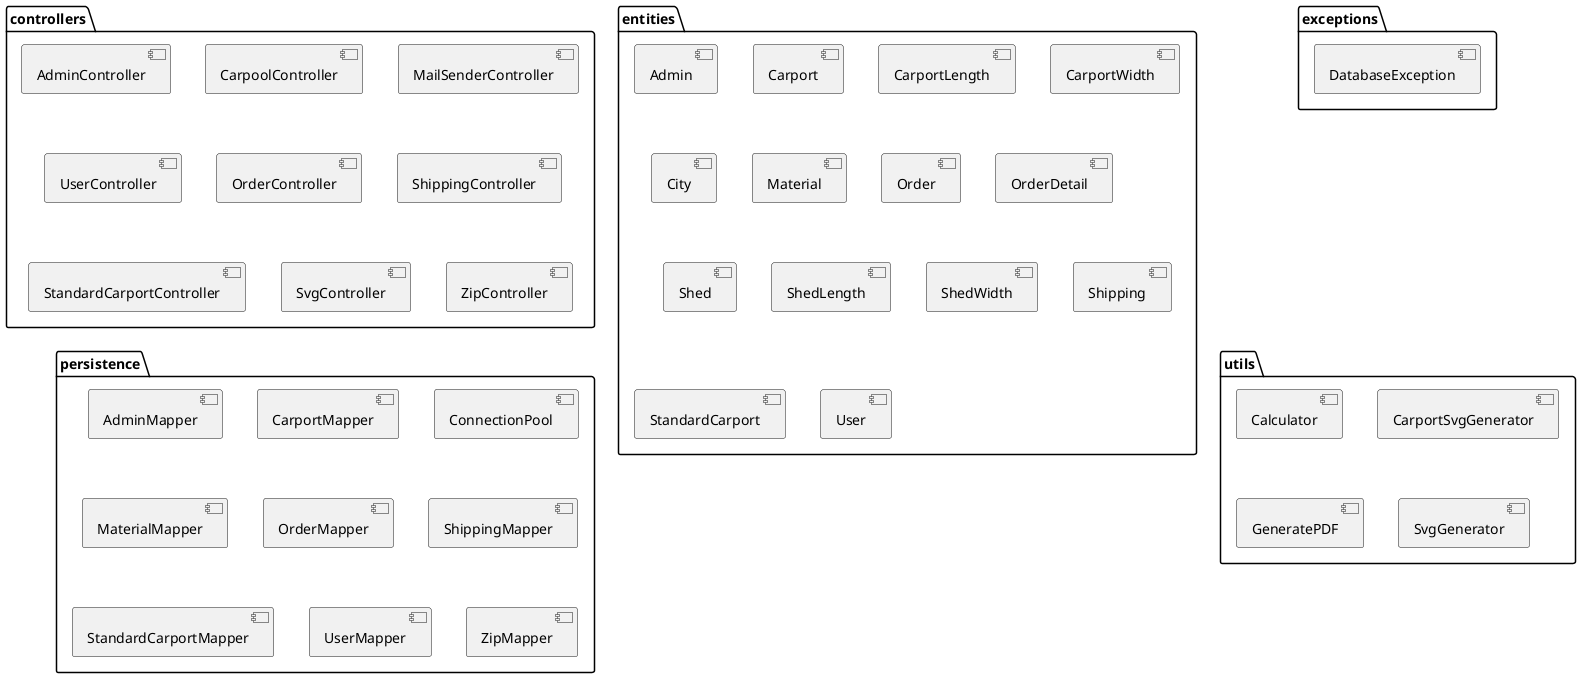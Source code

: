 @startuml

package "controllers" {
    [AdminController]
    [CarpoolController]
    [MailSenderController]
    [UserController]
    [OrderController]
    [ShippingController]
    [StandardCarportController]
    [SvgController]
    [ZipController]

}
package "entities" {
    [Admin]
    [Carport]
    [CarportLength]
    [CarportWidth]
    [City]
    [Material]
    [Order]
    [OrderDetail]
    [Shed]
    [ShedLength]
    [ShedWidth]
    [Shipping]
    [StandardCarport]
    [User]
}

package "exceptions" {
    [DatabaseException]


}
package "persistence" {
    [AdminMapper]
    [CarportMapper]
    [ConnectionPool]
    [MaterialMapper]
    [OrderMapper]
    [ShippingMapper]
    [StandardCarportMapper]
    [UserMapper]
    [ZipMapper]
}

package "utils" {
    [Calculator]
    [CarportSvgGenerator]
    [GeneratePDF]
    [SvgGenerator]
}



@enduml